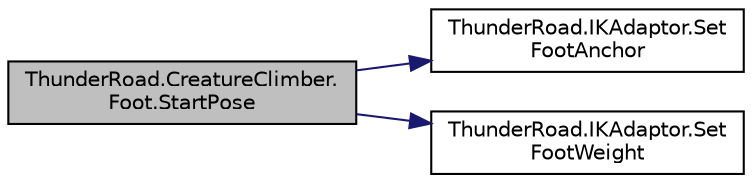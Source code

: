 digraph "ThunderRoad.CreatureClimber.Foot.StartPose"
{
 // LATEX_PDF_SIZE
  edge [fontname="Helvetica",fontsize="10",labelfontname="Helvetica",labelfontsize="10"];
  node [fontname="Helvetica",fontsize="10",shape=record];
  rankdir="LR";
  Node1 [label="ThunderRoad.CreatureClimber.\lFoot.StartPose",height=0.2,width=0.4,color="black", fillcolor="grey75", style="filled", fontcolor="black",tooltip="Starts the pose."];
  Node1 -> Node2 [color="midnightblue",fontsize="10",style="solid",fontname="Helvetica"];
  Node2 [label="ThunderRoad.IKAdaptor.Set\lFootAnchor",height=0.2,width=0.4,color="black", fillcolor="white", style="filled",URL="$class_thunder_road_1_1_i_k_adaptor.html#aadab9adfc7e887faaf7cec99ea198676",tooltip="Sets the foot anchor."];
  Node1 -> Node3 [color="midnightblue",fontsize="10",style="solid",fontname="Helvetica"];
  Node3 [label="ThunderRoad.IKAdaptor.Set\lFootWeight",height=0.2,width=0.4,color="black", fillcolor="white", style="filled",URL="$class_thunder_road_1_1_i_k_adaptor.html#ada4d229bcaf0dd448d716a45fdf3e153",tooltip="Sets the foot weight."];
}
